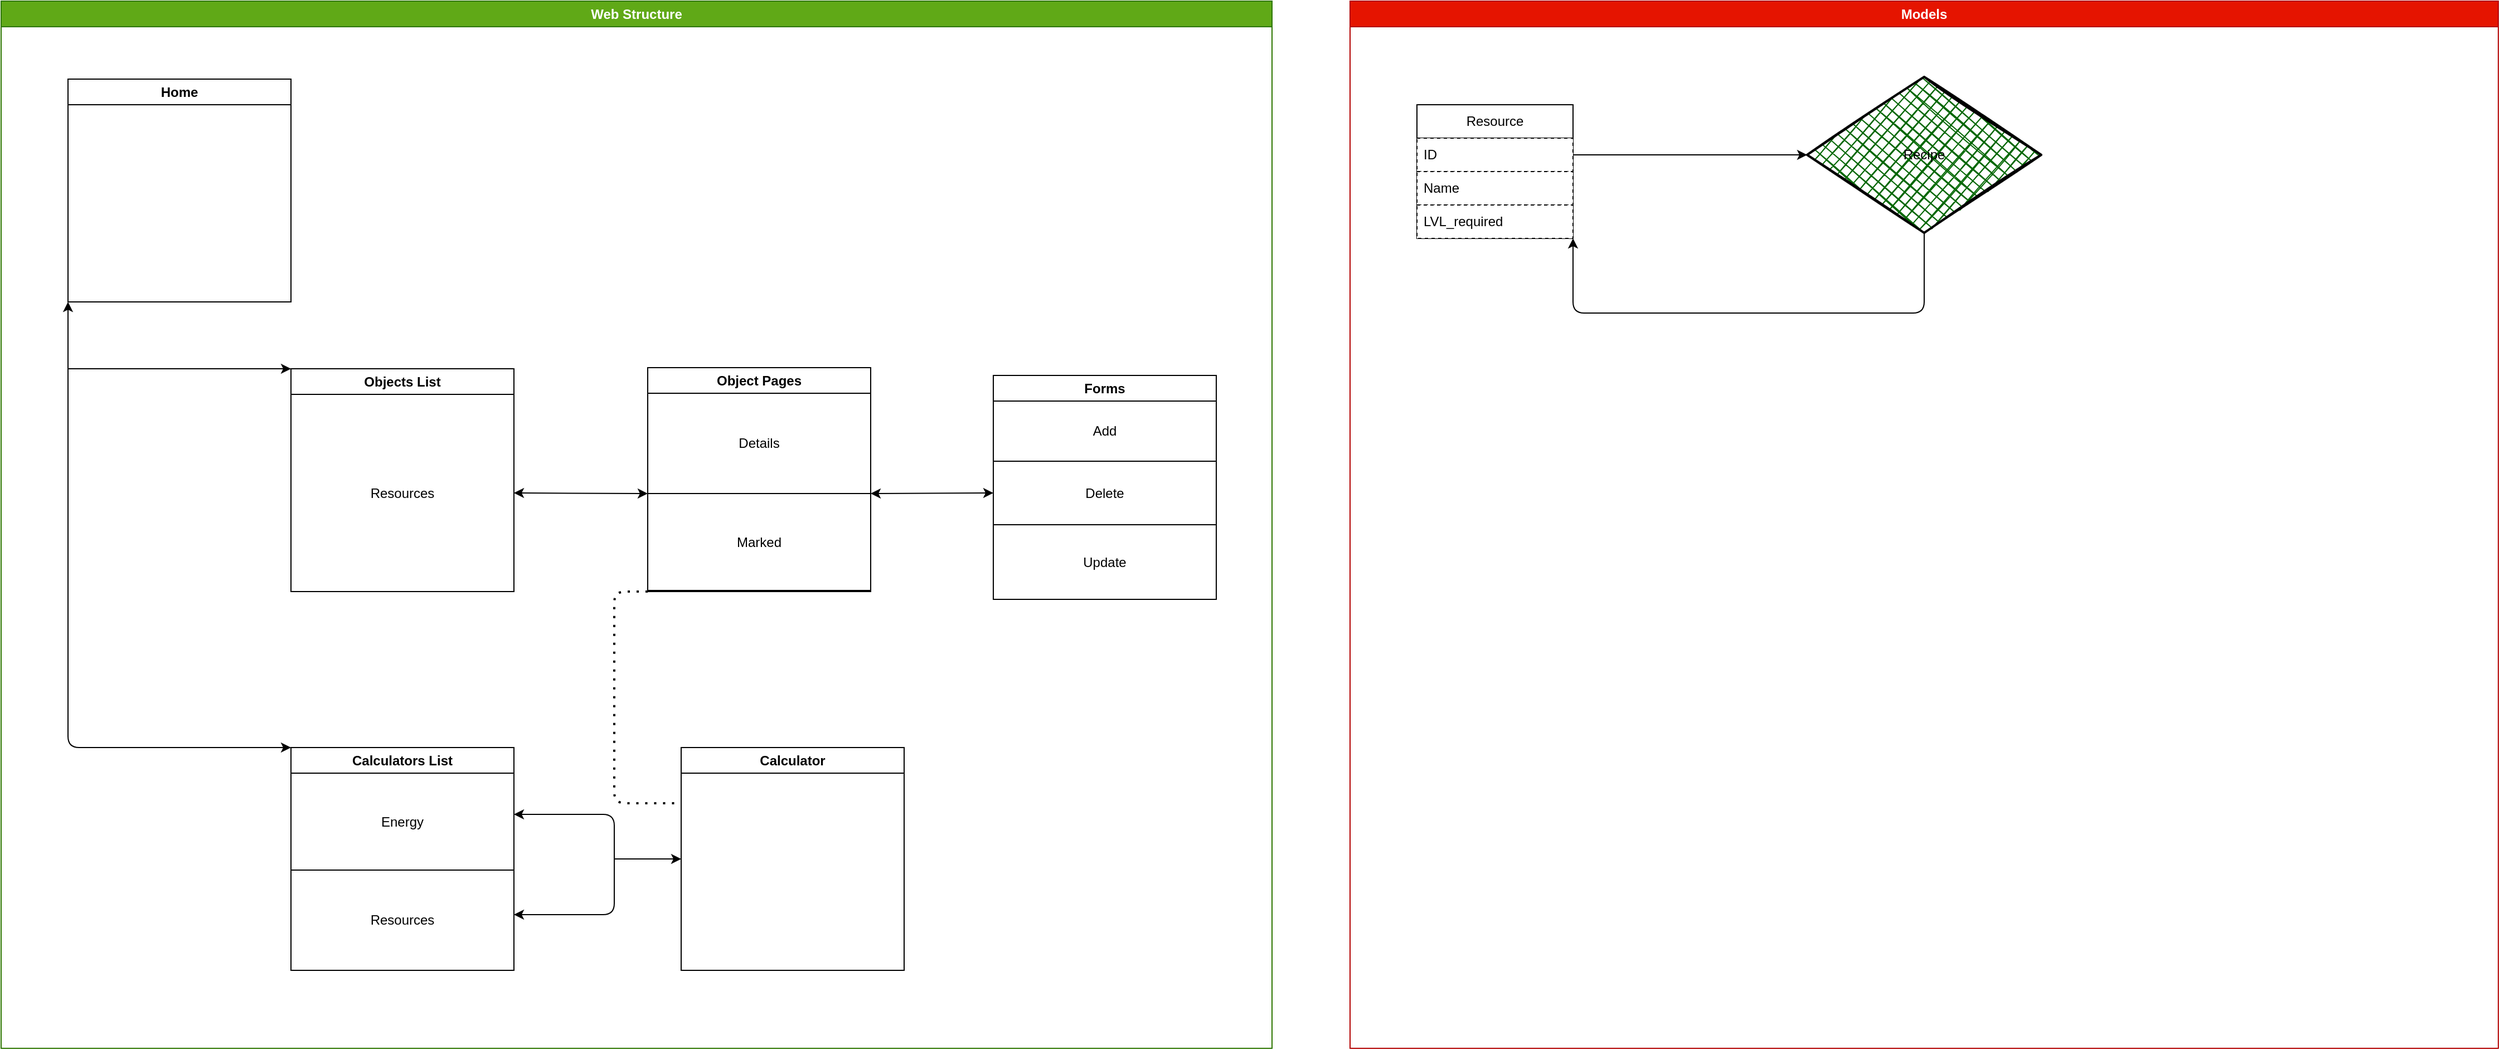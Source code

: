 <mxfile>
    <diagram id="ccU69HYJQ6rrLi9QfAdn" name="Página-1">
        <mxGraphModel dx="-58" dy="427" grid="1" gridSize="10" guides="1" tooltips="1" connect="1" arrows="1" fold="1" page="1" pageScale="1" pageWidth="850" pageHeight="1100" math="0" shadow="0">
            <root>
                <mxCell id="0"/>
                <mxCell id="1" parent="0"/>
                <mxCell id="47" value="Web Structure" style="swimlane;whiteSpace=wrap;html=1;fillColor=#60a917;fontColor=#ffffff;strokeColor=#2D7600;fillStyle=auto;gradientColor=none;swimlaneFillColor=default;" vertex="1" parent="1">
                    <mxGeometry x="870" y="80" width="1140" height="940" as="geometry"/>
                </mxCell>
                <mxCell id="2" value="Home" style="swimlane;whiteSpace=wrap;html=1;" vertex="1" parent="47">
                    <mxGeometry x="60" y="70" width="200" height="200" as="geometry"/>
                </mxCell>
                <mxCell id="48" value="" style="rounded=0;whiteSpace=wrap;html=1;" vertex="1" parent="2">
                    <mxGeometry y="23" width="200" height="177" as="geometry"/>
                </mxCell>
                <mxCell id="3" value="Objects List" style="swimlane;whiteSpace=wrap;html=1;" vertex="1" parent="47">
                    <mxGeometry x="260" y="330" width="200" height="200" as="geometry"/>
                </mxCell>
                <mxCell id="18" value="Resources" style="rounded=0;whiteSpace=wrap;html=1;" vertex="1" parent="3">
                    <mxGeometry y="23" width="200" height="177" as="geometry"/>
                </mxCell>
                <mxCell id="4" value="Calculators List" style="swimlane;whiteSpace=wrap;html=1;" vertex="1" parent="47">
                    <mxGeometry x="260" y="670" width="200" height="200" as="geometry"/>
                </mxCell>
                <mxCell id="6" value="" style="endArrow=classic;startArrow=classic;html=1;exitX=0;exitY=1;exitDx=0;exitDy=0;entryX=0;entryY=0;entryDx=0;entryDy=0;" edge="1" parent="47" source="2" target="4">
                    <mxGeometry width="50" height="50" relative="1" as="geometry">
                        <mxPoint x="560" y="530" as="sourcePoint"/>
                        <mxPoint x="610" y="480" as="targetPoint"/>
                        <Array as="points">
                            <mxPoint x="60" y="670"/>
                        </Array>
                    </mxGeometry>
                </mxCell>
                <mxCell id="7" value="" style="endArrow=classic;html=1;entryX=0;entryY=0;entryDx=0;entryDy=0;" edge="1" parent="47" target="3">
                    <mxGeometry width="50" height="50" relative="1" as="geometry">
                        <mxPoint x="60" y="330" as="sourcePoint"/>
                        <mxPoint x="610" y="480" as="targetPoint"/>
                    </mxGeometry>
                </mxCell>
                <mxCell id="10" value="Energy" style="rounded=0;whiteSpace=wrap;html=1;" vertex="1" parent="47">
                    <mxGeometry x="260" y="693" width="200" height="87" as="geometry"/>
                </mxCell>
                <mxCell id="17" value="Resources" style="rounded=0;whiteSpace=wrap;html=1;" vertex="1" parent="47">
                    <mxGeometry x="260" y="780" width="200" height="90" as="geometry"/>
                </mxCell>
                <mxCell id="29" value="Forms" style="swimlane;whiteSpace=wrap;html=1;" vertex="1" parent="47">
                    <mxGeometry x="890" y="336" width="200" height="201" as="geometry"/>
                </mxCell>
                <mxCell id="34" value="Add" style="rounded=0;whiteSpace=wrap;html=1;" vertex="1" parent="29">
                    <mxGeometry y="23" width="200" height="54" as="geometry"/>
                </mxCell>
                <mxCell id="33" value="Delete" style="rounded=0;whiteSpace=wrap;html=1;" vertex="1" parent="29">
                    <mxGeometry y="77" width="200" height="57" as="geometry"/>
                </mxCell>
                <mxCell id="32" value="Update" style="rounded=0;whiteSpace=wrap;html=1;" vertex="1" parent="29">
                    <mxGeometry y="134" width="200" height="67" as="geometry"/>
                </mxCell>
                <mxCell id="30" value="" style="endArrow=classic;startArrow=classic;html=1;entryX=0;entryY=1;entryDx=0;entryDy=0;exitX=1;exitY=0.5;exitDx=0;exitDy=0;" edge="1" parent="47" source="18" target="45">
                    <mxGeometry width="50" height="50" relative="1" as="geometry">
                        <mxPoint x="470" y="453.3" as="sourcePoint"/>
                        <mxPoint x="590" y="450" as="targetPoint"/>
                    </mxGeometry>
                </mxCell>
                <mxCell id="35" value="Object Pages" style="swimlane;whiteSpace=wrap;html=1;" vertex="1" parent="47">
                    <mxGeometry x="580" y="329" width="200" height="201" as="geometry"/>
                </mxCell>
                <mxCell id="45" value="Details" style="rounded=0;whiteSpace=wrap;html=1;" vertex="1" parent="35">
                    <mxGeometry y="23" width="200" height="90" as="geometry"/>
                </mxCell>
                <mxCell id="46" value="Marked" style="rounded=0;whiteSpace=wrap;html=1;" vertex="1" parent="35">
                    <mxGeometry y="113" width="200" height="87" as="geometry"/>
                </mxCell>
                <mxCell id="39" value="" style="endArrow=classic;startArrow=classic;html=1;exitX=1;exitY=1;exitDx=0;exitDy=0;entryX=0;entryY=0.5;entryDx=0;entryDy=0;" edge="1" parent="47" source="45" target="33">
                    <mxGeometry width="50" height="50" relative="1" as="geometry">
                        <mxPoint x="980" y="470" as="sourcePoint"/>
                        <mxPoint x="890" y="430" as="targetPoint"/>
                    </mxGeometry>
                </mxCell>
                <mxCell id="40" value="Calculator" style="swimlane;whiteSpace=wrap;html=1;" vertex="1" parent="47">
                    <mxGeometry x="610" y="670" width="200" height="200" as="geometry"/>
                </mxCell>
                <mxCell id="49" value="" style="rounded=0;whiteSpace=wrap;html=1;" vertex="1" parent="40">
                    <mxGeometry y="23" width="200" height="177" as="geometry"/>
                </mxCell>
                <mxCell id="42" value="" style="endArrow=classic;html=1;entryX=0;entryY=0.5;entryDx=0;entryDy=0;" edge="1" parent="47" target="40">
                    <mxGeometry width="50" height="50" relative="1" as="geometry">
                        <mxPoint x="550" y="770" as="sourcePoint"/>
                        <mxPoint x="770" y="660" as="targetPoint"/>
                    </mxGeometry>
                </mxCell>
                <mxCell id="44" value="" style="endArrow=classic;startArrow=classic;html=1;exitX=1;exitY=0.75;exitDx=0;exitDy=0;entryX=1;entryY=0.425;entryDx=0;entryDy=0;entryPerimeter=0;" edge="1" parent="47" source="4" target="10">
                    <mxGeometry width="50" height="50" relative="1" as="geometry">
                        <mxPoint x="630" y="790" as="sourcePoint"/>
                        <mxPoint x="470" y="740" as="targetPoint"/>
                        <Array as="points">
                            <mxPoint x="550" y="820"/>
                            <mxPoint x="550" y="770"/>
                            <mxPoint x="550" y="730"/>
                            <mxPoint x="510" y="730"/>
                        </Array>
                    </mxGeometry>
                </mxCell>
                <mxCell id="50" value="" style="endArrow=none;dashed=1;html=1;dashPattern=1 3;strokeWidth=2;entryX=0;entryY=0.25;entryDx=0;entryDy=0;exitX=0;exitY=1;exitDx=0;exitDy=0;" edge="1" parent="47" source="35" target="40">
                    <mxGeometry width="50" height="50" relative="1" as="geometry">
                        <mxPoint x="550" y="530" as="sourcePoint"/>
                        <mxPoint x="390" y="480" as="targetPoint"/>
                        <Array as="points">
                            <mxPoint x="550" y="530"/>
                            <mxPoint x="550" y="720"/>
                        </Array>
                    </mxGeometry>
                </mxCell>
                <mxCell id="75" value="Models" style="swimlane;whiteSpace=wrap;html=1;fillStyle=auto;fillColor=#e51400;strokeColor=#B20000;fontColor=#ffffff;" vertex="1" parent="1">
                    <mxGeometry x="2080" y="80" width="1030" height="940" as="geometry"/>
                </mxCell>
                <mxCell id="77" value="Resource" style="swimlane;fontStyle=0;childLayout=stackLayout;horizontal=1;startSize=30;horizontalStack=0;resizeParent=1;resizeParentMax=0;resizeLast=0;collapsible=1;marginBottom=0;whiteSpace=wrap;html=1;" vertex="1" parent="75">
                    <mxGeometry x="60" y="93" width="140" height="120" as="geometry"/>
                </mxCell>
                <mxCell id="79" value="ID" style="text;strokeColor=default;fillColor=default;align=left;verticalAlign=middle;spacingLeft=4;spacingRight=4;overflow=hidden;points=[[0,0.5],[1,0.5]];portConstraint=eastwest;rotatable=0;whiteSpace=wrap;html=1;dashed=1;" vertex="1" parent="77">
                    <mxGeometry y="30" width="140" height="30" as="geometry"/>
                </mxCell>
                <mxCell id="78" value="Name" style="text;strokeColor=default;fillColor=default;align=left;verticalAlign=middle;spacingLeft=4;spacingRight=4;overflow=hidden;points=[[0,0.5],[1,0.5]];portConstraint=eastwest;rotatable=0;whiteSpace=wrap;html=1;dashed=1;" vertex="1" parent="77">
                    <mxGeometry y="60" width="140" height="30" as="geometry"/>
                </mxCell>
                <mxCell id="80" value="LVL_required" style="text;strokeColor=default;fillColor=default;align=left;verticalAlign=middle;spacingLeft=4;spacingRight=4;overflow=hidden;points=[[0,0.5],[1,0.5]];portConstraint=eastwest;rotatable=0;whiteSpace=wrap;html=1;dashed=1;" vertex="1" parent="77">
                    <mxGeometry y="90" width="140" height="30" as="geometry"/>
                </mxCell>
                <mxCell id="89" value="Recipe" style="rhombus;whiteSpace=wrap;html=1;strokeWidth=2;fillWeight=-1;hachureGap=8;fillStyle=cross-hatch;fillColor=light-dark(#006600,#003300);sketch=1;strokeColor=light-dark(#000000,#00CC00);" vertex="1" parent="75">
                    <mxGeometry x="410" y="68" width="210" height="140" as="geometry"/>
                </mxCell>
                <mxCell id="90" value="" style="endArrow=classic;html=1;exitX=1;exitY=0.5;exitDx=0;exitDy=0;entryX=0;entryY=0.5;entryDx=0;entryDy=0;" edge="1" parent="75" source="79" target="89">
                    <mxGeometry width="50" height="50" relative="1" as="geometry">
                        <mxPoint x="390" y="240" as="sourcePoint"/>
                        <mxPoint x="440" y="190" as="targetPoint"/>
                    </mxGeometry>
                </mxCell>
                <mxCell id="91" value="" style="endArrow=classic;html=1;exitX=0.5;exitY=1;exitDx=0;exitDy=0;entryX=1;entryY=1;entryDx=0;entryDy=0;" edge="1" parent="75" source="89" target="77">
                    <mxGeometry width="50" height="50" relative="1" as="geometry">
                        <mxPoint x="210" y="148" as="sourcePoint"/>
                        <mxPoint x="200" y="280" as="targetPoint"/>
                        <Array as="points">
                            <mxPoint x="515" y="280"/>
                            <mxPoint x="200" y="280"/>
                        </Array>
                    </mxGeometry>
                </mxCell>
            </root>
        </mxGraphModel>
    </diagram>
</mxfile>